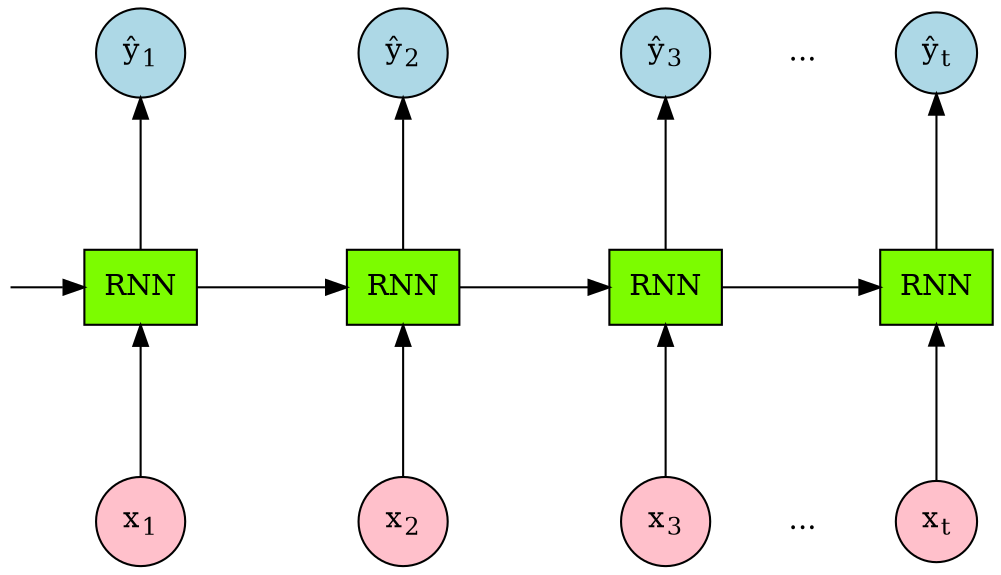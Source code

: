 digraph recurrent {
    graph [dpi=300]
    rankdir="BT"
    input1 [label=<x<sub>1</sub>>, shape="circle", style="filled", fillcolor="pink"]
    input2 [label=<x<sub>2</sub>>, shape="circle", style="filled", fillcolor="pink"]
    input3 [label=<x<sub>3</sub>>, shape="circle", style="filled", fillcolor="pink"]
    inputt [label=<x<sub>t</sub>>, shape="circle", style="filled", fillcolor="pink"]

    output1 [label=<ŷ<sub>1</sub>>, shape="circle", style="filled", fillcolor="lightblue"]
    output2 [label=<ŷ<sub>2</sub>>, shape="circle", style="filled", fillcolor="lightblue"]
    output3 [label=<ŷ<sub>3</sub>>, shape="circle", style="filled", fillcolor="lightblue"]
    outputt [label=<ŷ<sub>t</sub>>, shape="circle", style="filled", fillcolor="lightblue"]

    rnn1 [label="RNN", shape="rectangle", style="filled", fillcolor="lawngreen"]
    rnn2 [label="RNN", shape="rectangle", style="filled", fillcolor="lawngreen"]
    rnn3 [label="RNN", shape="rectangle", style="filled", fillcolor="lawngreen"]
    rnnt [label="RNN", shape="rectangle", style="filled", fillcolor="lawngreen"]

    dot1 [label="...", shape="plaintext"]
    dot2 [label="...", shape="plaintext"]

    start [shape="plaintext", label="", width=0]

    {rank=same; input1; input2; dot1; input3; inputt;}
    {rank=same; output1; output2; dot2; output3; outputt;}
    {rank=same; rnn1; rnn2; rnn3; rnnt; start}

    start -> rnn1:w [minlen=2]

    input1 -> rnn1 [minlen=2]
    input2 -> rnn2 [minlen=2]
    input3 -> rnn3 [minlen=2]
    inputt -> rnnt [minlen=2]
    
    rnn1 -> output1 [minlen=2]
    rnn2 -> output2 [minlen=2]
    rnn3 -> output3 [minlen=2]
    rnnt -> outputt [minlen=2]
    
    rnn1:e -> rnn2:w [minlen=4]
    rnn2:e -> rnn3:w [minlen=4]
    rnn3:e -> rnnt:w [minlen=4]

    output3 -> dot2 [style="invis"]
    dot2 -> outputt [style="invis"]
    input3 -> dot1 [style="invis"]
    dot1 -> inputt [style="invis"]

}
